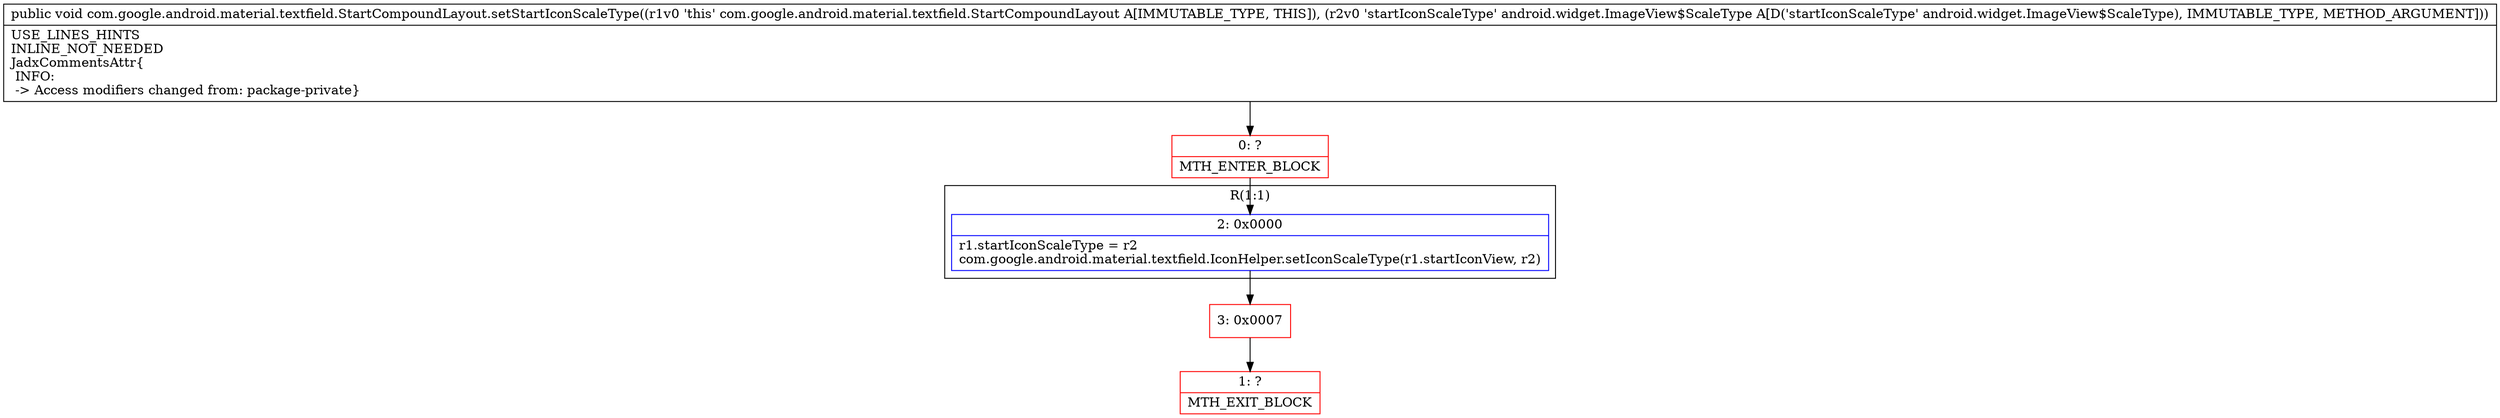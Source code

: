 digraph "CFG forcom.google.android.material.textfield.StartCompoundLayout.setStartIconScaleType(Landroid\/widget\/ImageView$ScaleType;)V" {
subgraph cluster_Region_977963029 {
label = "R(1:1)";
node [shape=record,color=blue];
Node_2 [shape=record,label="{2\:\ 0x0000|r1.startIconScaleType = r2\lcom.google.android.material.textfield.IconHelper.setIconScaleType(r1.startIconView, r2)\l}"];
}
Node_0 [shape=record,color=red,label="{0\:\ ?|MTH_ENTER_BLOCK\l}"];
Node_3 [shape=record,color=red,label="{3\:\ 0x0007}"];
Node_1 [shape=record,color=red,label="{1\:\ ?|MTH_EXIT_BLOCK\l}"];
MethodNode[shape=record,label="{public void com.google.android.material.textfield.StartCompoundLayout.setStartIconScaleType((r1v0 'this' com.google.android.material.textfield.StartCompoundLayout A[IMMUTABLE_TYPE, THIS]), (r2v0 'startIconScaleType' android.widget.ImageView$ScaleType A[D('startIconScaleType' android.widget.ImageView$ScaleType), IMMUTABLE_TYPE, METHOD_ARGUMENT]))  | USE_LINES_HINTS\lINLINE_NOT_NEEDED\lJadxCommentsAttr\{\l INFO: \l \-\> Access modifiers changed from: package\-private\}\l}"];
MethodNode -> Node_0;Node_2 -> Node_3;
Node_0 -> Node_2;
Node_3 -> Node_1;
}

